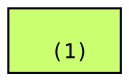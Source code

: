 digraph {
	graph [size="12,12"]
	node [align=left fontname=monospace fontsize=10 height=0.2 ranksep=0.1 shape=box style=filled]
	139648737350656 [label="
 (1)" fillcolor=darkolivegreen1]
}
